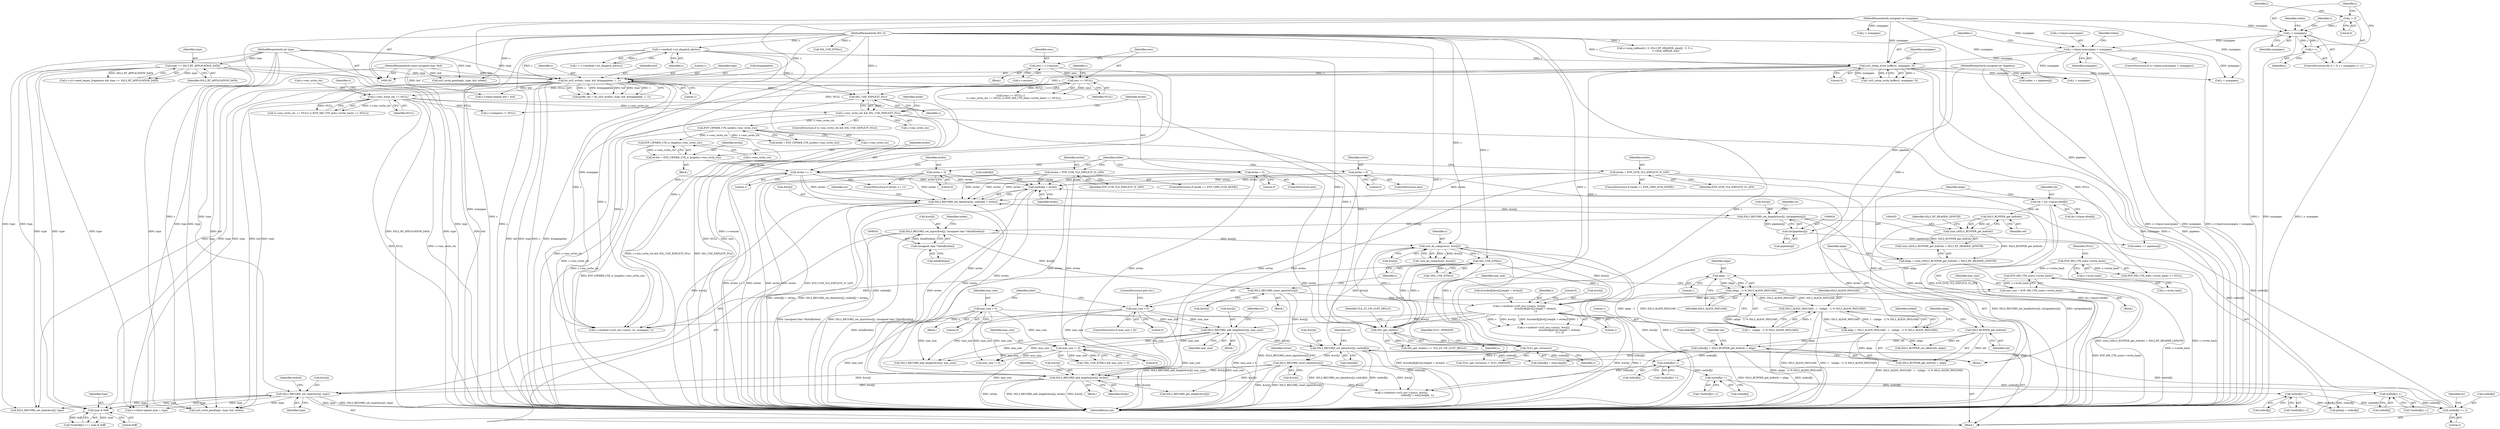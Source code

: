 digraph "0_openssl_4ad93618d26a3ea23d36ad5498ff4f59eff3a4d2@pointer" {
"1000613" [label="(Call,outbuf[j] + eivlen)"];
"1000603" [label="(Call,outbuf[j] += 2)"];
"1000579" [label="(Call,outbuf[j]++)"];
"1000553" [label="(Call,outbuf[j]++)"];
"1000538" [label="(Call,outbuf[j]++)"];
"1000725" [label="(Call,SSL3_RECORD_set_data(&wr[j], outbuf[j]))"];
"1000653" [label="(Call,ssl3_do_compress(s, &wr[j]))"];
"1000574" [label="(Call,TLS1_get_version(s))"];
"1000565" [label="(Call,SSL_get_state(s))"];
"1000308" [label="(Call,do_ssl3_write(s, type, buf, &tmppipelen, 1, 1))"];
"1000196" [label="(Call,s->method->ssl_dispatch_alert(s))"];
"1000129" [label="(MethodParameterIn,SSL *s)"];
"1000214" [label="(Call,ssl3_setup_write_buffer(s, numpipes, 0))"];
"1000205" [label="(Call,s->rlayer.numwpipes < numpipes)"];
"1000165" [label="(Call,j < numpipes)"];
"1000168" [label="(Call,j++)"];
"1000162" [label="(Call,j = 0)"];
"1000133" [label="(MethodParameterIn,unsigned int numpipes)"];
"1000131" [label="(MethodParameterIn,const unsigned char *buf)"];
"1000298" [label="(Call,type == SSL3_RT_APPLICATION_DATA)"];
"1000130" [label="(MethodParameterIn,int type)"];
"1000466" [label="(Call,SSL_USE_EXPLICIT_IV(s))"];
"1000690" [label="(Call,SSL_USE_ETM(s))"];
"1000698" [label="(Call,s->method->ssl3_enc->mac(s, &wr[j],\n                                          &(outbuf[j][wr[j].length + eivlen]),\n                                          1))"];
"1000682" [label="(Call,SSL3_RECORD_reset_input(&wr[j]))"];
"1000628" [label="(Call,SSL3_RECORD_set_input(&wr[j], (unsigned char *)&buf[totlen]))"];
"1000618" [label="(Call,SSL3_RECORD_set_length(&wr[j], (int)pipelens[j]))"];
"1000608" [label="(Call,SSL3_RECORD_set_data(&wr[j], outbuf[j] + eivlen))"];
"1000545" [label="(Call,SSL3_RECORD_set_type(&wr[j], type))"];
"1000741" [label="(Call,SSL3_RECORD_add_length(&wr[j], eivlen))"];
"1000733" [label="(Call,SSL3_RECORD_reset_input(&wr[j]))"];
"1000488" [label="(Call,eivlen <= 1)"];
"1000481" [label="(Call,eivlen = EVP_CIPHER_CTX_iv_length(s->enc_write_ctx))"];
"1000483" [label="(Call,EVP_CIPHER_CTX_iv_length(s->enc_write_ctx))"];
"1000472" [label="(Call,EVP_CIPHER_CTX_mode(s->enc_write_ctx))"];
"1000462" [label="(Call,s->enc_write_ctx && SSL_USE_EXPLICIT_IV(s))"];
"1000241" [label="(Call,s->enc_write_ctx == NULL)"];
"1000237" [label="(Call,sess == NULL)"];
"1000230" [label="(Call,sess = s->session)"];
"1000499" [label="(Call,eivlen = EVP_GCM_TLS_EXPLICIT_IV_LEN)"];
"1000511" [label="(Call,eivlen = 0)"];
"1000491" [label="(Call,eivlen = 0)"];
"1000507" [label="(Call,eivlen = EVP_CCM_TLS_EXPLICIT_IV_LEN)"];
"1000515" [label="(Call,eivlen = 0)"];
"1000542" [label="(Call,type & 0xff)"];
"1000623" [label="(Call,(int)pipelens[j])"];
"1000132" [label="(MethodParameterIn,unsigned int *pipelens)"];
"1000633" [label="(Call,(unsigned char *)&buf[totlen])"];
"1000719" [label="(Call,SSL3_RECORD_add_length(&wr[j], mac_size))"];
"1000692" [label="(Call,mac_size != 0)"];
"1000273" [label="(Call,mac_size < 0)"];
"1000266" [label="(Call,mac_size = EVP_MD_CTX_size(s->write_hash))"];
"1000268" [label="(Call,EVP_MD_CTX_size(s->write_hash))"];
"1000247" [label="(Call,EVP_MD_CTX_md(s->write_hash))"];
"1000261" [label="(Call,mac_size = 0)"];
"1000450" [label="(Call,outbuf[j] = SSL3_BUFFER_get_buf(wb) + align)"];
"1000455" [label="(Call,SSL3_BUFFER_get_buf(wb))"];
"1000436" [label="(Call,SSL3_BUFFER_get_buf(wb))"];
"1000421" [label="(Call,wb = &s->rlayer.wbuf[j])"];
"1000439" [label="(Call,align = SSL3_ALIGN_PAYLOAD - 1 - ((align - 1) % SSL3_ALIGN_PAYLOAD))"];
"1000441" [label="(Call,SSL3_ALIGN_PAYLOAD - 1 - ((align - 1) % SSL3_ALIGN_PAYLOAD))"];
"1000445" [label="(Call,(align - 1) % SSL3_ALIGN_PAYLOAD)"];
"1000446" [label="(Call,align - 1)"];
"1000431" [label="(Call,align = (size_t)SSL3_BUFFER_get_buf(wb) + SSL3_RT_HEADER_LENGTH)"];
"1000434" [label="(Call,(size_t)SSL3_BUFFER_get_buf(wb))"];
"1000443" [label="(Call,1 - ((align - 1) % SSL3_ALIGN_PAYLOAD))"];
"1000587" [label="(Call,outbuf[j]++)"];
"1000746" [label="(Identifier,eivlen)"];
"1000182" [label="(Call,ssl3_write_pending(s, type, buf, totlen))"];
"1000693" [label="(Identifier,mac_size)"];
"1000276" [label="(ControlStructure,goto err;)"];
"1000655" [label="(Call,&wr[j])"];
"1000782" [label="(Call,outbuf[j] + wr[j].length)"];
"1000194" [label="(Call,i = s->method->ssl_dispatch_alert(s))"];
"1000635" [label="(Call,&buf[totlen])"];
"1000725" [label="(Call,SSL3_RECORD_set_data(&wr[j], outbuf[j]))"];
"1000197" [label="(Identifier,s)"];
"1000554" [label="(Call,outbuf[j])"];
"1000466" [label="(Call,SSL_USE_EXPLICIT_IV(s))"];
"1000216" [label="(Identifier,numpipes)"];
"1000458" [label="(Call,SSL3_BUFFER_set_offset(wb, align))"];
"1000164" [label="(Literal,0)"];
"1000514" [label="(ControlStructure,else)"];
"1000760" [label="(Call,j < numpipes)"];
"1000447" [label="(Identifier,align)"];
"1000236" [label="(Call,(sess == NULL) ||\n        (s->enc_write_ctx == NULL) || (EVP_MD_CTX_md(s->write_hash) == NULL))"];
"1000161" [label="(ControlStructure,for (j = 0; j < numpipes; j++))"];
"1000699" [label="(Identifier,s)"];
"1000717" [label="(Literal,0)"];
"1000308" [label="(Call,do_ssl3_write(s, type, buf, &tmppipelen, 1, 1))"];
"1000739" [label="(Identifier,eivlen)"];
"1000446" [label="(Call,align - 1)"];
"1000611" [label="(Identifier,wr)"];
"1000211" [label="(Identifier,numpipes)"];
"1000481" [label="(Call,eivlen = EVP_CIPHER_CTX_iv_length(s->enc_write_ctx))"];
"1000300" [label="(Identifier,SSL3_RT_APPLICATION_DATA)"];
"1000309" [label="(Identifier,s)"];
"1000645" [label="(Call,s->compress != NULL)"];
"1000450" [label="(Call,outbuf[j] = SSL3_BUFFER_get_buf(wb) + align)"];
"1000165" [label="(Call,j < numpipes)"];
"1000623" [label="(Call,(int)pipelens[j])"];
"1000519" [label="(Identifier,totlen)"];
"1000249" [label="(Identifier,s)"];
"1000508" [label="(Identifier,eivlen)"];
"1000217" [label="(Literal,0)"];
"1000457" [label="(Identifier,align)"];
"1000432" [label="(Identifier,align)"];
"1000491" [label="(Call,eivlen = 0)"];
"1000724" [label="(Identifier,mac_size)"];
"1000619" [label="(Call,&wr[j])"];
"1000692" [label="(Call,mac_size != 0)"];
"1000422" [label="(Identifier,wb)"];
"1000501" [label="(Identifier,EVP_GCM_TLS_EXPLICIT_IV_LEN)"];
"1000421" [label="(Call,wb = &s->rlayer.wbuf[j])"];
"1000135" [label="(Block,)"];
"1000565" [label="(Call,SSL_get_state(s))"];
"1000167" [label="(Identifier,numpipes)"];
"1000436" [label="(Call,SSL3_BUFFER_get_buf(wb))"];
"1000463" [label="(Call,s->enc_write_ctx)"];
"1000640" [label="(Identifier,totlen)"];
"1000434" [label="(Call,(size_t)SSL3_BUFFER_get_buf(wb))"];
"1000613" [label="(Call,outbuf[j] + eivlen)"];
"1000621" [label="(Identifier,wr)"];
"1000489" [label="(Identifier,eivlen)"];
"1000171" [label="(Identifier,totlen)"];
"1000462" [label="(Call,s->enc_write_ctx && SSL_USE_EXPLICIT_IV(s))"];
"1000415" [label="(Call,j < numpipes)"];
"1000564" [label="(Call,SSL_get_state(s) == TLS_ST_CW_CLNT_HELLO)"];
"1000534" [label="(Identifier,j)"];
"1000170" [label="(Call,totlen += pipelens[j])"];
"1000720" [label="(Call,&wr[j])"];
"1000166" [label="(Identifier,j)"];
"1000238" [label="(Identifier,sess)"];
"1000607" [label="(Literal,2)"];
"1000311" [label="(Identifier,buf)"];
"1000241" [label="(Call,s->enc_write_ctx == NULL)"];
"1000654" [label="(Identifier,s)"];
"1000480" [label="(Block,)"];
"1000251" [label="(Identifier,NULL)"];
"1000451" [label="(Call,outbuf[j])"];
"1000442" [label="(Identifier,SSL3_ALIGN_PAYLOAD)"];
"1000736" [label="(Identifier,wr)"];
"1000438" [label="(Identifier,SSL3_RT_HEADER_LENGTH)"];
"1000492" [label="(Identifier,eivlen)"];
"1000232" [label="(Call,s->session)"];
"1000269" [label="(Call,s->write_hash)"];
"1000510" [label="(ControlStructure,else)"];
"1000633" [label="(Call,(unsigned char *)&buf[totlen])"];
"1000214" [label="(Call,ssl3_setup_write_buffer(s, numpipes, 0))"];
"1000503" [label="(ControlStructure,if (mode == EVP_CIPH_CCM_MODE))"];
"1000530" [label="(Call,j < numpipes)"];
"1000299" [label="(Identifier,type)"];
"1000742" [label="(Call,&wr[j])"];
"1000261" [label="(Call,mac_size = 0)"];
"1000652" [label="(Call,!ssl3_do_compress(s, &wr[j]))"];
"1000131" [label="(MethodParameterIn,const unsigned char *buf)"];
"1000306" [label="(Call,prefix_len = do_ssl3_write(s, type, buf, &tmppipelen, 1, 1))"];
"1000275" [label="(Literal,0)"];
"1000768" [label="(Call,SSL_USE_ETM(s))"];
"1000576" [label="(Identifier,TLS1_VERSION)"];
"1000265" [label="(Block,)"];
"1000653" [label="(Call,ssl3_do_compress(s, &wr[j]))"];
"1000716" [label="(Literal,1)"];
"1000266" [label="(Call,mac_size = EVP_MD_CTX_size(s->write_hash))"];
"1000588" [label="(Call,outbuf[j])"];
"1000280" [label="(Identifier,clear)"];
"1000726" [label="(Call,&wr[j])"];
"1000231" [label="(Identifier,sess)"];
"1000467" [label="(Identifier,s)"];
"1000579" [label="(Call,outbuf[j]++)"];
"1000196" [label="(Call,s->method->ssl_dispatch_alert(s))"];
"1000734" [label="(Call,&wr[j])"];
"1000617" [label="(Identifier,eivlen)"];
"1000248" [label="(Call,s->write_hash)"];
"1000433" [label="(Call,(size_t)SSL3_BUFFER_get_buf(wb) + SSL3_RT_HEADER_LENGTH)"];
"1000741" [label="(Call,SSL3_RECORD_add_length(&wr[j], eivlen))"];
"1000314" [label="(Literal,1)"];
"1000499" [label="(Call,eivlen = EVP_GCM_TLS_EXPLICIT_IV_LEN)"];
"1000580" [label="(Call,outbuf[j])"];
"1000794" [label="(Call,SSL3_RECORD_add_length(&wr[j], mac_size))"];
"1000884" [label="(Call,s->rlayer.wpend_type = type)"];
"1000691" [label="(Identifier,s)"];
"1000801" [label="(Call,SSL3_RECORD_get_length(&wr[j]))"];
"1000694" [label="(Literal,0)"];
"1000586" [label="(Call,*(outbuf[j]++))"];
"1000268" [label="(Call,EVP_MD_CTX_size(s->write_hash))"];
"1000420" [label="(Block,)"];
"1000698" [label="(Call,s->method->ssl3_enc->mac(s, &wr[j],\n                                          &(outbuf[j][wr[j].length + eivlen]),\n                                          1))"];
"1000566" [label="(Identifier,s)"];
"1000262" [label="(Identifier,mac_size)"];
"1000452" [label="(Identifier,outbuf)"];
"1000471" [label="(Identifier,mode)"];
"1000205" [label="(Call,s->rlayer.numwpipes < numpipes)"];
"1000618" [label="(Call,SSL3_RECORD_set_length(&wr[j], (int)pipelens[j]))"];
"1000459" [label="(Identifier,wb)"];
"1000877" [label="(Call,s->rlayer.wpend_buf = buf)"];
"1000488" [label="(Call,eivlen <= 1)"];
"1000578" [label="(Call,*(outbuf[j]++))"];
"1000310" [label="(Identifier,type)"];
"1000461" [label="(ControlStructure,if (s->enc_write_ctx && SSL_USE_EXPLICIT_IV(s)))"];
"1000455" [label="(Call,SSL3_BUFFER_get_buf(wb))"];
"1000448" [label="(Literal,1)"];
"1000683" [label="(Call,&wr[j])"];
"1000179" [label="(Identifier,s)"];
"1000587" [label="(Call,outbuf[j]++)"];
"1000246" [label="(Call,EVP_MD_CTX_md(s->write_hash) == NULL)"];
"1000567" [label="(Identifier,TLS_ST_CW_CLNT_HELLO)"];
"1000625" [label="(Call,pipelens[j])"];
"1000552" [label="(Call,*(outbuf[j]++))"];
"1000628" [label="(Call,SSL3_RECORD_set_input(&wr[j], (unsigned char *)&buf[totlen]))"];
"1000162" [label="(Call,j = 0)"];
"1000609" [label="(Call,&wr[j])"];
"1000449" [label="(Identifier,SSL3_ALIGN_PAYLOAD)"];
"1000700" [label="(Call,&wr[j])"];
"1000263" [label="(Literal,0)"];
"1000604" [label="(Call,outbuf[j])"];
"1000608" [label="(Call,SSL3_RECORD_set_data(&wr[j], outbuf[j] + eivlen))"];
"1000740" [label="(Block,)"];
"1000776" [label="(Call,s->method->ssl3_enc->mac(s, &wr[j],\n                                          outbuf[j] + wr[j].length, 1))"];
"1000252" [label="(Block,)"];
"1000423" [label="(Call,&s->rlayer.wbuf[j])"];
"1000130" [label="(MethodParameterIn,int type)"];
"1000546" [label="(Call,&wr[j])"];
"1000239" [label="(Identifier,NULL)"];
"1000537" [label="(Call,*(outbuf[j]++))"];
"1000470" [label="(Call,mode = EVP_CIPHER_CTX_mode(s->enc_write_ctx))"];
"1000215" [label="(Identifier,s)"];
"1000133" [label="(MethodParameterIn,unsigned int numpipes)"];
"1000733" [label="(Call,SSL3_RECORD_reset_input(&wr[j]))"];
"1000482" [label="(Identifier,eivlen)"];
"1000292" [label="(Call,s->s3->need_empty_fragments && type == SSL3_RT_APPLICATION_DATA)"];
"1000484" [label="(Call,s->enc_write_ctx)"];
"1000908" [label="(MethodReturn,int)"];
"1000473" [label="(Call,s->enc_write_ctx)"];
"1000454" [label="(Call,SSL3_BUFFER_get_buf(wb) + align)"];
"1000516" [label="(Identifier,eivlen)"];
"1000730" [label="(Call,outbuf[j])"];
"1000553" [label="(Call,outbuf[j]++)"];
"1000536" [label="(Call,*(outbuf[j]++) = type & 0xff)"];
"1000507" [label="(Call,eivlen = EVP_CCM_TLS_EXPLICIT_IV_LEN)"];
"1000899" [label="(Call,ssl3_write_pending(s, type, buf, totlen))"];
"1000555" [label="(Identifier,outbuf)"];
"1000441" [label="(Call,SSL3_ALIGN_PAYLOAD - 1 - ((align - 1) % SSL3_ALIGN_PAYLOAD))"];
"1000230" [label="(Call,sess = s->session)"];
"1000500" [label="(Identifier,eivlen)"];
"1000444" [label="(Literal,1)"];
"1000129" [label="(MethodParameterIn,SSL *s)"];
"1000440" [label="(Identifier,align)"];
"1000512" [label="(Identifier,eivlen)"];
"1000511" [label="(Call,eivlen = 0)"];
"1000535" [label="(Block,)"];
"1000242" [label="(Call,s->enc_write_ctx)"];
"1000206" [label="(Call,s->rlayer.numwpipes)"];
"1000312" [label="(Call,&tmppipelen)"];
"1000575" [label="(Identifier,s)"];
"1000490" [label="(Literal,1)"];
"1000445" [label="(Call,(align - 1) % SSL3_ALIGN_PAYLOAD)"];
"1000596" [label="(Call,plen[j] = outbuf[j])"];
"1000487" [label="(ControlStructure,if (eivlen <= 1))"];
"1000298" [label="(Call,type == SSL3_RT_APPLICATION_DATA)"];
"1000274" [label="(Identifier,mac_size)"];
"1000483" [label="(Call,EVP_CIPHER_CTX_iv_length(s->enc_write_ctx))"];
"1000690" [label="(Call,SSL_USE_ETM(s))"];
"1000631" [label="(Identifier,wr)"];
"1000495" [label="(ControlStructure,if (mode == EVP_CIPH_GCM_MODE))"];
"1000827" [label="(Call,SSL3_RECORD_set_type(&wr[j], type))"];
"1000573" [label="(Call,TLS1_get_version(s) > TLS1_VERSION)"];
"1000513" [label="(Literal,0)"];
"1000749" [label="(Call,s->method->ssl3_enc->enc(s, wr, numpipes, 1))"];
"1000267" [label="(Identifier,mac_size)"];
"1000545" [label="(Call,SSL3_RECORD_set_type(&wr[j], type))"];
"1000273" [label="(Call,mac_size < 0)"];
"1000169" [label="(Identifier,j)"];
"1000163" [label="(Identifier,j)"];
"1000689" [label="(Call,!SSL_USE_ETM(s))"];
"1000543" [label="(Identifier,type)"];
"1000639" [label="(Call,totlen += pipelens[j])"];
"1000224" [label="(Identifier,totlen)"];
"1000515" [label="(Call,eivlen = 0)"];
"1000247" [label="(Call,EVP_MD_CTX_md(s->write_hash))"];
"1000542" [label="(Call,type & 0xff)"];
"1000213" [label="(Call,!ssl3_setup_write_buffer(s, numpipes, 0))"];
"1000682" [label="(Call,SSL3_RECORD_reset_input(&wr[j]))"];
"1000493" [label="(Literal,0)"];
"1000315" [label="(Literal,1)"];
"1000132" [label="(MethodParameterIn,unsigned int *pipelens)"];
"1000704" [label="(Call,&(outbuf[j][wr[j].length + eivlen]))"];
"1000770" [label="(Call,mac_size != 0)"];
"1000437" [label="(Identifier,wb)"];
"1000629" [label="(Call,&wr[j])"];
"1000614" [label="(Call,outbuf[j])"];
"1000813" [label="(Call,s->msg_callback(1, 0, SSL3_RT_HEADER, plen[j] - 5, 5, s,\n                            s->msg_callback_arg))"];
"1000443" [label="(Call,1 - ((align - 1) % SSL3_ALIGN_PAYLOAD))"];
"1000544" [label="(Literal,0xff)"];
"1000237" [label="(Call,sess == NULL)"];
"1000204" [label="(ControlStructure,if (s->rlayer.numwpipes < numpipes))"];
"1000574" [label="(Call,TLS1_get_version(s))"];
"1000272" [label="(ControlStructure,if (mac_size < 0))"];
"1000456" [label="(Identifier,wb)"];
"1000431" [label="(Call,align = (size_t)SSL3_BUFFER_get_buf(wb) + SSL3_RT_HEADER_LENGTH)"];
"1000240" [label="(Call,(s->enc_write_ctx == NULL) || (EVP_MD_CTX_md(s->write_hash) == NULL))"];
"1000472" [label="(Call,EVP_CIPHER_CTX_mode(s->enc_write_ctx))"];
"1000539" [label="(Call,outbuf[j])"];
"1000245" [label="(Identifier,NULL)"];
"1000538" [label="(Call,outbuf[j]++)"];
"1000509" [label="(Identifier,EVP_CCM_TLS_EXPLICIT_IV_LEN)"];
"1000695" [label="(Block,)"];
"1000728" [label="(Identifier,wr)"];
"1000243" [label="(Identifier,s)"];
"1000697" [label="(Call,s->method->ssl3_enc->mac(s, &wr[j],\n                                          &(outbuf[j][wr[j].length + eivlen]),\n                                          1) < 0)"];
"1000550" [label="(Identifier,type)"];
"1000665" [label="(Block,)"];
"1000517" [label="(Literal,0)"];
"1000168" [label="(Call,j++)"];
"1000688" [label="(Call,!SSL_USE_ETM(s) && mac_size != 0)"];
"1000439" [label="(Call,align = SSL3_ALIGN_PAYLOAD - 1 - ((align - 1) % SSL3_ALIGN_PAYLOAD))"];
"1000719" [label="(Call,SSL3_RECORD_add_length(&wr[j], mac_size))"];
"1000603" [label="(Call,outbuf[j] += 2)"];
"1000613" -> "1000608"  [label="AST: "];
"1000613" -> "1000617"  [label="CFG: "];
"1000614" -> "1000613"  [label="AST: "];
"1000617" -> "1000613"  [label="AST: "];
"1000608" -> "1000613"  [label="CFG: "];
"1000613" -> "1000908"  [label="DDG: outbuf[j]"];
"1000613" -> "1000908"  [label="DDG: eivlen"];
"1000603" -> "1000613"  [label="DDG: outbuf[j]"];
"1000488" -> "1000613"  [label="DDG: eivlen"];
"1000499" -> "1000613"  [label="DDG: eivlen"];
"1000511" -> "1000613"  [label="DDG: eivlen"];
"1000491" -> "1000613"  [label="DDG: eivlen"];
"1000507" -> "1000613"  [label="DDG: eivlen"];
"1000741" -> "1000613"  [label="DDG: eivlen"];
"1000515" -> "1000613"  [label="DDG: eivlen"];
"1000603" -> "1000535"  [label="AST: "];
"1000603" -> "1000607"  [label="CFG: "];
"1000604" -> "1000603"  [label="AST: "];
"1000607" -> "1000603"  [label="AST: "];
"1000611" -> "1000603"  [label="CFG: "];
"1000579" -> "1000603"  [label="DDG: outbuf[j]"];
"1000587" -> "1000603"  [label="DDG: outbuf[j]"];
"1000603" -> "1000608"  [label="DDG: outbuf[j]"];
"1000603" -> "1000725"  [label="DDG: outbuf[j]"];
"1000579" -> "1000578"  [label="AST: "];
"1000579" -> "1000580"  [label="CFG: "];
"1000580" -> "1000579"  [label="AST: "];
"1000578" -> "1000579"  [label="CFG: "];
"1000553" -> "1000579"  [label="DDG: outbuf[j]"];
"1000579" -> "1000596"  [label="DDG: outbuf[j]"];
"1000553" -> "1000552"  [label="AST: "];
"1000553" -> "1000554"  [label="CFG: "];
"1000554" -> "1000553"  [label="AST: "];
"1000552" -> "1000553"  [label="CFG: "];
"1000538" -> "1000553"  [label="DDG: outbuf[j]"];
"1000553" -> "1000587"  [label="DDG: outbuf[j]"];
"1000538" -> "1000537"  [label="AST: "];
"1000538" -> "1000539"  [label="CFG: "];
"1000539" -> "1000538"  [label="AST: "];
"1000537" -> "1000538"  [label="CFG: "];
"1000725" -> "1000538"  [label="DDG: outbuf[j]"];
"1000450" -> "1000538"  [label="DDG: outbuf[j]"];
"1000725" -> "1000535"  [label="AST: "];
"1000725" -> "1000730"  [label="CFG: "];
"1000726" -> "1000725"  [label="AST: "];
"1000730" -> "1000725"  [label="AST: "];
"1000736" -> "1000725"  [label="CFG: "];
"1000725" -> "1000908"  [label="DDG: outbuf[j]"];
"1000725" -> "1000908"  [label="DDG: SSL3_RECORD_set_data(&wr[j], outbuf[j])"];
"1000653" -> "1000725"  [label="DDG: &wr[j]"];
"1000682" -> "1000725"  [label="DDG: &wr[j]"];
"1000719" -> "1000725"  [label="DDG: &wr[j]"];
"1000725" -> "1000733"  [label="DDG: &wr[j]"];
"1000725" -> "1000776"  [label="DDG: outbuf[j]"];
"1000725" -> "1000782"  [label="DDG: outbuf[j]"];
"1000653" -> "1000652"  [label="AST: "];
"1000653" -> "1000655"  [label="CFG: "];
"1000654" -> "1000653"  [label="AST: "];
"1000655" -> "1000653"  [label="AST: "];
"1000652" -> "1000653"  [label="CFG: "];
"1000653" -> "1000908"  [label="DDG: &wr[j]"];
"1000653" -> "1000908"  [label="DDG: s"];
"1000653" -> "1000652"  [label="DDG: s"];
"1000653" -> "1000652"  [label="DDG: &wr[j]"];
"1000574" -> "1000653"  [label="DDG: s"];
"1000565" -> "1000653"  [label="DDG: s"];
"1000129" -> "1000653"  [label="DDG: s"];
"1000628" -> "1000653"  [label="DDG: &wr[j]"];
"1000653" -> "1000690"  [label="DDG: s"];
"1000653" -> "1000698"  [label="DDG: &wr[j]"];
"1000574" -> "1000573"  [label="AST: "];
"1000574" -> "1000575"  [label="CFG: "];
"1000575" -> "1000574"  [label="AST: "];
"1000576" -> "1000574"  [label="CFG: "];
"1000574" -> "1000573"  [label="DDG: s"];
"1000565" -> "1000574"  [label="DDG: s"];
"1000129" -> "1000574"  [label="DDG: s"];
"1000574" -> "1000690"  [label="DDG: s"];
"1000565" -> "1000564"  [label="AST: "];
"1000565" -> "1000566"  [label="CFG: "];
"1000566" -> "1000565"  [label="AST: "];
"1000567" -> "1000565"  [label="CFG: "];
"1000565" -> "1000564"  [label="DDG: s"];
"1000308" -> "1000565"  [label="DDG: s"];
"1000466" -> "1000565"  [label="DDG: s"];
"1000196" -> "1000565"  [label="DDG: s"];
"1000214" -> "1000565"  [label="DDG: s"];
"1000690" -> "1000565"  [label="DDG: s"];
"1000698" -> "1000565"  [label="DDG: s"];
"1000129" -> "1000565"  [label="DDG: s"];
"1000565" -> "1000690"  [label="DDG: s"];
"1000308" -> "1000306"  [label="AST: "];
"1000308" -> "1000315"  [label="CFG: "];
"1000309" -> "1000308"  [label="AST: "];
"1000310" -> "1000308"  [label="AST: "];
"1000311" -> "1000308"  [label="AST: "];
"1000312" -> "1000308"  [label="AST: "];
"1000314" -> "1000308"  [label="AST: "];
"1000315" -> "1000308"  [label="AST: "];
"1000306" -> "1000308"  [label="CFG: "];
"1000308" -> "1000908"  [label="DDG: type"];
"1000308" -> "1000908"  [label="DDG: s"];
"1000308" -> "1000908"  [label="DDG: &tmppipelen"];
"1000308" -> "1000908"  [label="DDG: buf"];
"1000308" -> "1000306"  [label="DDG: s"];
"1000308" -> "1000306"  [label="DDG: &tmppipelen"];
"1000308" -> "1000306"  [label="DDG: buf"];
"1000308" -> "1000306"  [label="DDG: type"];
"1000308" -> "1000306"  [label="DDG: 1"];
"1000196" -> "1000308"  [label="DDG: s"];
"1000214" -> "1000308"  [label="DDG: s"];
"1000129" -> "1000308"  [label="DDG: s"];
"1000131" -> "1000308"  [label="DDG: buf"];
"1000298" -> "1000308"  [label="DDG: type"];
"1000130" -> "1000308"  [label="DDG: type"];
"1000308" -> "1000466"  [label="DDG: s"];
"1000308" -> "1000542"  [label="DDG: type"];
"1000308" -> "1000749"  [label="DDG: s"];
"1000308" -> "1000827"  [label="DDG: type"];
"1000308" -> "1000877"  [label="DDG: buf"];
"1000308" -> "1000884"  [label="DDG: type"];
"1000308" -> "1000899"  [label="DDG: type"];
"1000308" -> "1000899"  [label="DDG: buf"];
"1000196" -> "1000194"  [label="AST: "];
"1000196" -> "1000197"  [label="CFG: "];
"1000197" -> "1000196"  [label="AST: "];
"1000194" -> "1000196"  [label="CFG: "];
"1000196" -> "1000908"  [label="DDG: s"];
"1000196" -> "1000194"  [label="DDG: s"];
"1000129" -> "1000196"  [label="DDG: s"];
"1000196" -> "1000214"  [label="DDG: s"];
"1000196" -> "1000466"  [label="DDG: s"];
"1000196" -> "1000749"  [label="DDG: s"];
"1000129" -> "1000128"  [label="AST: "];
"1000129" -> "1000908"  [label="DDG: s"];
"1000129" -> "1000182"  [label="DDG: s"];
"1000129" -> "1000214"  [label="DDG: s"];
"1000129" -> "1000466"  [label="DDG: s"];
"1000129" -> "1000690"  [label="DDG: s"];
"1000129" -> "1000698"  [label="DDG: s"];
"1000129" -> "1000749"  [label="DDG: s"];
"1000129" -> "1000768"  [label="DDG: s"];
"1000129" -> "1000776"  [label="DDG: s"];
"1000129" -> "1000813"  [label="DDG: s"];
"1000129" -> "1000899"  [label="DDG: s"];
"1000214" -> "1000213"  [label="AST: "];
"1000214" -> "1000217"  [label="CFG: "];
"1000215" -> "1000214"  [label="AST: "];
"1000216" -> "1000214"  [label="AST: "];
"1000217" -> "1000214"  [label="AST: "];
"1000213" -> "1000214"  [label="CFG: "];
"1000214" -> "1000908"  [label="DDG: numpipes"];
"1000214" -> "1000908"  [label="DDG: s"];
"1000214" -> "1000213"  [label="DDG: s"];
"1000214" -> "1000213"  [label="DDG: numpipes"];
"1000214" -> "1000213"  [label="DDG: 0"];
"1000205" -> "1000214"  [label="DDG: numpipes"];
"1000133" -> "1000214"  [label="DDG: numpipes"];
"1000214" -> "1000415"  [label="DDG: numpipes"];
"1000214" -> "1000466"  [label="DDG: s"];
"1000214" -> "1000530"  [label="DDG: numpipes"];
"1000214" -> "1000749"  [label="DDG: s"];
"1000205" -> "1000204"  [label="AST: "];
"1000205" -> "1000211"  [label="CFG: "];
"1000206" -> "1000205"  [label="AST: "];
"1000211" -> "1000205"  [label="AST: "];
"1000215" -> "1000205"  [label="CFG: "];
"1000224" -> "1000205"  [label="CFG: "];
"1000205" -> "1000908"  [label="DDG: s->rlayer.numwpipes"];
"1000205" -> "1000908"  [label="DDG: numpipes"];
"1000205" -> "1000908"  [label="DDG: s->rlayer.numwpipes < numpipes"];
"1000165" -> "1000205"  [label="DDG: numpipes"];
"1000133" -> "1000205"  [label="DDG: numpipes"];
"1000205" -> "1000415"  [label="DDG: numpipes"];
"1000205" -> "1000530"  [label="DDG: numpipes"];
"1000165" -> "1000161"  [label="AST: "];
"1000165" -> "1000167"  [label="CFG: "];
"1000166" -> "1000165"  [label="AST: "];
"1000167" -> "1000165"  [label="AST: "];
"1000171" -> "1000165"  [label="CFG: "];
"1000179" -> "1000165"  [label="CFG: "];
"1000165" -> "1000908"  [label="DDG: j"];
"1000165" -> "1000908"  [label="DDG: numpipes"];
"1000165" -> "1000908"  [label="DDG: j < numpipes"];
"1000168" -> "1000165"  [label="DDG: j"];
"1000162" -> "1000165"  [label="DDG: j"];
"1000133" -> "1000165"  [label="DDG: numpipes"];
"1000165" -> "1000168"  [label="DDG: j"];
"1000168" -> "1000161"  [label="AST: "];
"1000168" -> "1000169"  [label="CFG: "];
"1000169" -> "1000168"  [label="AST: "];
"1000166" -> "1000168"  [label="CFG: "];
"1000162" -> "1000161"  [label="AST: "];
"1000162" -> "1000164"  [label="CFG: "];
"1000163" -> "1000162"  [label="AST: "];
"1000164" -> "1000162"  [label="AST: "];
"1000166" -> "1000162"  [label="CFG: "];
"1000133" -> "1000128"  [label="AST: "];
"1000133" -> "1000908"  [label="DDG: numpipes"];
"1000133" -> "1000415"  [label="DDG: numpipes"];
"1000133" -> "1000530"  [label="DDG: numpipes"];
"1000133" -> "1000749"  [label="DDG: numpipes"];
"1000133" -> "1000760"  [label="DDG: numpipes"];
"1000131" -> "1000128"  [label="AST: "];
"1000131" -> "1000908"  [label="DDG: buf"];
"1000131" -> "1000182"  [label="DDG: buf"];
"1000131" -> "1000877"  [label="DDG: buf"];
"1000131" -> "1000899"  [label="DDG: buf"];
"1000298" -> "1000292"  [label="AST: "];
"1000298" -> "1000300"  [label="CFG: "];
"1000299" -> "1000298"  [label="AST: "];
"1000300" -> "1000298"  [label="AST: "];
"1000292" -> "1000298"  [label="CFG: "];
"1000298" -> "1000908"  [label="DDG: type"];
"1000298" -> "1000908"  [label="DDG: SSL3_RT_APPLICATION_DATA"];
"1000298" -> "1000292"  [label="DDG: type"];
"1000298" -> "1000292"  [label="DDG: SSL3_RT_APPLICATION_DATA"];
"1000130" -> "1000298"  [label="DDG: type"];
"1000298" -> "1000542"  [label="DDG: type"];
"1000298" -> "1000827"  [label="DDG: type"];
"1000298" -> "1000884"  [label="DDG: type"];
"1000298" -> "1000899"  [label="DDG: type"];
"1000130" -> "1000128"  [label="AST: "];
"1000130" -> "1000908"  [label="DDG: type"];
"1000130" -> "1000182"  [label="DDG: type"];
"1000130" -> "1000542"  [label="DDG: type"];
"1000130" -> "1000545"  [label="DDG: type"];
"1000130" -> "1000827"  [label="DDG: type"];
"1000130" -> "1000884"  [label="DDG: type"];
"1000130" -> "1000899"  [label="DDG: type"];
"1000466" -> "1000462"  [label="AST: "];
"1000466" -> "1000467"  [label="CFG: "];
"1000467" -> "1000466"  [label="AST: "];
"1000462" -> "1000466"  [label="CFG: "];
"1000466" -> "1000462"  [label="DDG: s"];
"1000466" -> "1000749"  [label="DDG: s"];
"1000690" -> "1000689"  [label="AST: "];
"1000690" -> "1000691"  [label="CFG: "];
"1000691" -> "1000690"  [label="AST: "];
"1000689" -> "1000690"  [label="CFG: "];
"1000690" -> "1000689"  [label="DDG: s"];
"1000690" -> "1000698"  [label="DDG: s"];
"1000690" -> "1000749"  [label="DDG: s"];
"1000698" -> "1000697"  [label="AST: "];
"1000698" -> "1000716"  [label="CFG: "];
"1000699" -> "1000698"  [label="AST: "];
"1000700" -> "1000698"  [label="AST: "];
"1000704" -> "1000698"  [label="AST: "];
"1000716" -> "1000698"  [label="AST: "];
"1000717" -> "1000698"  [label="CFG: "];
"1000698" -> "1000908"  [label="DDG: &wr[j]"];
"1000698" -> "1000908"  [label="DDG: s"];
"1000698" -> "1000908"  [label="DDG: &(outbuf[j][wr[j].length + eivlen])"];
"1000698" -> "1000697"  [label="DDG: s"];
"1000698" -> "1000697"  [label="DDG: &wr[j]"];
"1000698" -> "1000697"  [label="DDG: &(outbuf[j][wr[j].length + eivlen])"];
"1000698" -> "1000697"  [label="DDG: 1"];
"1000682" -> "1000698"  [label="DDG: &wr[j]"];
"1000698" -> "1000719"  [label="DDG: &wr[j]"];
"1000698" -> "1000749"  [label="DDG: s"];
"1000682" -> "1000665"  [label="AST: "];
"1000682" -> "1000683"  [label="CFG: "];
"1000683" -> "1000682"  [label="AST: "];
"1000691" -> "1000682"  [label="CFG: "];
"1000682" -> "1000908"  [label="DDG: SSL3_RECORD_reset_input(&wr[j])"];
"1000628" -> "1000682"  [label="DDG: &wr[j]"];
"1000628" -> "1000535"  [label="AST: "];
"1000628" -> "1000633"  [label="CFG: "];
"1000629" -> "1000628"  [label="AST: "];
"1000633" -> "1000628"  [label="AST: "];
"1000640" -> "1000628"  [label="CFG: "];
"1000628" -> "1000908"  [label="DDG: (unsigned char *)&buf[totlen]"];
"1000628" -> "1000908"  [label="DDG: SSL3_RECORD_set_input(&wr[j], (unsigned char *)&buf[totlen])"];
"1000618" -> "1000628"  [label="DDG: &wr[j]"];
"1000633" -> "1000628"  [label="DDG: &buf[totlen]"];
"1000618" -> "1000535"  [label="AST: "];
"1000618" -> "1000623"  [label="CFG: "];
"1000619" -> "1000618"  [label="AST: "];
"1000623" -> "1000618"  [label="AST: "];
"1000631" -> "1000618"  [label="CFG: "];
"1000618" -> "1000908"  [label="DDG: (int)pipelens[j]"];
"1000618" -> "1000908"  [label="DDG: SSL3_RECORD_set_length(&wr[j], (int)pipelens[j])"];
"1000608" -> "1000618"  [label="DDG: &wr[j]"];
"1000623" -> "1000618"  [label="DDG: pipelens[j]"];
"1000608" -> "1000535"  [label="AST: "];
"1000609" -> "1000608"  [label="AST: "];
"1000621" -> "1000608"  [label="CFG: "];
"1000608" -> "1000908"  [label="DDG: outbuf[j] + eivlen"];
"1000608" -> "1000908"  [label="DDG: SSL3_RECORD_set_data(&wr[j], outbuf[j] + eivlen)"];
"1000545" -> "1000608"  [label="DDG: &wr[j]"];
"1000488" -> "1000608"  [label="DDG: eivlen"];
"1000499" -> "1000608"  [label="DDG: eivlen"];
"1000511" -> "1000608"  [label="DDG: eivlen"];
"1000491" -> "1000608"  [label="DDG: eivlen"];
"1000507" -> "1000608"  [label="DDG: eivlen"];
"1000741" -> "1000608"  [label="DDG: eivlen"];
"1000515" -> "1000608"  [label="DDG: eivlen"];
"1000545" -> "1000535"  [label="AST: "];
"1000545" -> "1000550"  [label="CFG: "];
"1000546" -> "1000545"  [label="AST: "];
"1000550" -> "1000545"  [label="AST: "];
"1000555" -> "1000545"  [label="CFG: "];
"1000545" -> "1000908"  [label="DDG: type"];
"1000545" -> "1000908"  [label="DDG: SSL3_RECORD_set_type(&wr[j], type)"];
"1000545" -> "1000542"  [label="DDG: type"];
"1000741" -> "1000545"  [label="DDG: &wr[j]"];
"1000733" -> "1000545"  [label="DDG: &wr[j]"];
"1000542" -> "1000545"  [label="DDG: type"];
"1000545" -> "1000827"  [label="DDG: type"];
"1000545" -> "1000884"  [label="DDG: type"];
"1000545" -> "1000899"  [label="DDG: type"];
"1000741" -> "1000740"  [label="AST: "];
"1000741" -> "1000746"  [label="CFG: "];
"1000742" -> "1000741"  [label="AST: "];
"1000746" -> "1000741"  [label="AST: "];
"1000534" -> "1000741"  [label="CFG: "];
"1000741" -> "1000908"  [label="DDG: &wr[j]"];
"1000741" -> "1000908"  [label="DDG: eivlen"];
"1000741" -> "1000908"  [label="DDG: SSL3_RECORD_add_length(&wr[j], eivlen)"];
"1000733" -> "1000741"  [label="DDG: &wr[j]"];
"1000488" -> "1000741"  [label="DDG: eivlen"];
"1000499" -> "1000741"  [label="DDG: eivlen"];
"1000511" -> "1000741"  [label="DDG: eivlen"];
"1000491" -> "1000741"  [label="DDG: eivlen"];
"1000507" -> "1000741"  [label="DDG: eivlen"];
"1000515" -> "1000741"  [label="DDG: eivlen"];
"1000741" -> "1000776"  [label="DDG: &wr[j]"];
"1000741" -> "1000801"  [label="DDG: &wr[j]"];
"1000733" -> "1000535"  [label="AST: "];
"1000733" -> "1000734"  [label="CFG: "];
"1000734" -> "1000733"  [label="AST: "];
"1000739" -> "1000733"  [label="CFG: "];
"1000733" -> "1000908"  [label="DDG: &wr[j]"];
"1000733" -> "1000908"  [label="DDG: SSL3_RECORD_reset_input(&wr[j])"];
"1000733" -> "1000776"  [label="DDG: &wr[j]"];
"1000733" -> "1000801"  [label="DDG: &wr[j]"];
"1000488" -> "1000487"  [label="AST: "];
"1000488" -> "1000490"  [label="CFG: "];
"1000489" -> "1000488"  [label="AST: "];
"1000490" -> "1000488"  [label="AST: "];
"1000492" -> "1000488"  [label="CFG: "];
"1000519" -> "1000488"  [label="CFG: "];
"1000488" -> "1000908"  [label="DDG: eivlen"];
"1000488" -> "1000908"  [label="DDG: eivlen <= 1"];
"1000481" -> "1000488"  [label="DDG: eivlen"];
"1000481" -> "1000480"  [label="AST: "];
"1000481" -> "1000483"  [label="CFG: "];
"1000482" -> "1000481"  [label="AST: "];
"1000483" -> "1000481"  [label="AST: "];
"1000489" -> "1000481"  [label="CFG: "];
"1000481" -> "1000908"  [label="DDG: EVP_CIPHER_CTX_iv_length(s->enc_write_ctx)"];
"1000483" -> "1000481"  [label="DDG: s->enc_write_ctx"];
"1000483" -> "1000484"  [label="CFG: "];
"1000484" -> "1000483"  [label="AST: "];
"1000483" -> "1000908"  [label="DDG: s->enc_write_ctx"];
"1000472" -> "1000483"  [label="DDG: s->enc_write_ctx"];
"1000472" -> "1000470"  [label="AST: "];
"1000472" -> "1000473"  [label="CFG: "];
"1000473" -> "1000472"  [label="AST: "];
"1000470" -> "1000472"  [label="CFG: "];
"1000472" -> "1000908"  [label="DDG: s->enc_write_ctx"];
"1000472" -> "1000470"  [label="DDG: s->enc_write_ctx"];
"1000462" -> "1000472"  [label="DDG: s->enc_write_ctx"];
"1000462" -> "1000461"  [label="AST: "];
"1000462" -> "1000463"  [label="CFG: "];
"1000463" -> "1000462"  [label="AST: "];
"1000471" -> "1000462"  [label="CFG: "];
"1000516" -> "1000462"  [label="CFG: "];
"1000462" -> "1000908"  [label="DDG: s->enc_write_ctx"];
"1000462" -> "1000908"  [label="DDG: s->enc_write_ctx && SSL_USE_EXPLICIT_IV(s)"];
"1000462" -> "1000908"  [label="DDG: SSL_USE_EXPLICIT_IV(s)"];
"1000241" -> "1000462"  [label="DDG: s->enc_write_ctx"];
"1000241" -> "1000240"  [label="AST: "];
"1000241" -> "1000245"  [label="CFG: "];
"1000242" -> "1000241"  [label="AST: "];
"1000245" -> "1000241"  [label="AST: "];
"1000249" -> "1000241"  [label="CFG: "];
"1000240" -> "1000241"  [label="CFG: "];
"1000241" -> "1000908"  [label="DDG: s->enc_write_ctx"];
"1000241" -> "1000908"  [label="DDG: NULL"];
"1000241" -> "1000240"  [label="DDG: s->enc_write_ctx"];
"1000241" -> "1000240"  [label="DDG: NULL"];
"1000237" -> "1000241"  [label="DDG: NULL"];
"1000241" -> "1000246"  [label="DDG: NULL"];
"1000241" -> "1000645"  [label="DDG: NULL"];
"1000237" -> "1000236"  [label="AST: "];
"1000237" -> "1000239"  [label="CFG: "];
"1000238" -> "1000237"  [label="AST: "];
"1000239" -> "1000237"  [label="AST: "];
"1000243" -> "1000237"  [label="CFG: "];
"1000236" -> "1000237"  [label="CFG: "];
"1000237" -> "1000908"  [label="DDG: NULL"];
"1000237" -> "1000908"  [label="DDG: sess"];
"1000237" -> "1000236"  [label="DDG: sess"];
"1000237" -> "1000236"  [label="DDG: NULL"];
"1000230" -> "1000237"  [label="DDG: sess"];
"1000237" -> "1000645"  [label="DDG: NULL"];
"1000230" -> "1000135"  [label="AST: "];
"1000230" -> "1000232"  [label="CFG: "];
"1000231" -> "1000230"  [label="AST: "];
"1000232" -> "1000230"  [label="AST: "];
"1000238" -> "1000230"  [label="CFG: "];
"1000230" -> "1000908"  [label="DDG: s->session"];
"1000499" -> "1000495"  [label="AST: "];
"1000499" -> "1000501"  [label="CFG: "];
"1000500" -> "1000499"  [label="AST: "];
"1000501" -> "1000499"  [label="AST: "];
"1000519" -> "1000499"  [label="CFG: "];
"1000499" -> "1000908"  [label="DDG: eivlen"];
"1000499" -> "1000908"  [label="DDG: EVP_GCM_TLS_EXPLICIT_IV_LEN"];
"1000511" -> "1000510"  [label="AST: "];
"1000511" -> "1000513"  [label="CFG: "];
"1000512" -> "1000511"  [label="AST: "];
"1000513" -> "1000511"  [label="AST: "];
"1000519" -> "1000511"  [label="CFG: "];
"1000511" -> "1000908"  [label="DDG: eivlen"];
"1000491" -> "1000487"  [label="AST: "];
"1000491" -> "1000493"  [label="CFG: "];
"1000492" -> "1000491"  [label="AST: "];
"1000493" -> "1000491"  [label="AST: "];
"1000519" -> "1000491"  [label="CFG: "];
"1000491" -> "1000908"  [label="DDG: eivlen"];
"1000507" -> "1000503"  [label="AST: "];
"1000507" -> "1000509"  [label="CFG: "];
"1000508" -> "1000507"  [label="AST: "];
"1000509" -> "1000507"  [label="AST: "];
"1000519" -> "1000507"  [label="CFG: "];
"1000507" -> "1000908"  [label="DDG: EVP_CCM_TLS_EXPLICIT_IV_LEN"];
"1000507" -> "1000908"  [label="DDG: eivlen"];
"1000515" -> "1000514"  [label="AST: "];
"1000515" -> "1000517"  [label="CFG: "];
"1000516" -> "1000515"  [label="AST: "];
"1000517" -> "1000515"  [label="AST: "];
"1000519" -> "1000515"  [label="CFG: "];
"1000515" -> "1000908"  [label="DDG: eivlen"];
"1000542" -> "1000536"  [label="AST: "];
"1000542" -> "1000544"  [label="CFG: "];
"1000543" -> "1000542"  [label="AST: "];
"1000544" -> "1000542"  [label="AST: "];
"1000536" -> "1000542"  [label="CFG: "];
"1000542" -> "1000536"  [label="DDG: type"];
"1000542" -> "1000536"  [label="DDG: 0xff"];
"1000623" -> "1000625"  [label="CFG: "];
"1000624" -> "1000623"  [label="AST: "];
"1000625" -> "1000623"  [label="AST: "];
"1000132" -> "1000623"  [label="DDG: pipelens"];
"1000623" -> "1000639"  [label="DDG: pipelens[j]"];
"1000132" -> "1000128"  [label="AST: "];
"1000132" -> "1000908"  [label="DDG: pipelens"];
"1000132" -> "1000170"  [label="DDG: pipelens"];
"1000132" -> "1000639"  [label="DDG: pipelens"];
"1000633" -> "1000635"  [label="CFG: "];
"1000634" -> "1000633"  [label="AST: "];
"1000635" -> "1000633"  [label="AST: "];
"1000633" -> "1000908"  [label="DDG: &buf[totlen]"];
"1000719" -> "1000695"  [label="AST: "];
"1000719" -> "1000724"  [label="CFG: "];
"1000720" -> "1000719"  [label="AST: "];
"1000724" -> "1000719"  [label="AST: "];
"1000728" -> "1000719"  [label="CFG: "];
"1000719" -> "1000908"  [label="DDG: mac_size"];
"1000719" -> "1000908"  [label="DDG: SSL3_RECORD_add_length(&wr[j], mac_size)"];
"1000719" -> "1000692"  [label="DDG: mac_size"];
"1000692" -> "1000719"  [label="DDG: mac_size"];
"1000273" -> "1000719"  [label="DDG: mac_size"];
"1000261" -> "1000719"  [label="DDG: mac_size"];
"1000719" -> "1000770"  [label="DDG: mac_size"];
"1000719" -> "1000794"  [label="DDG: mac_size"];
"1000692" -> "1000688"  [label="AST: "];
"1000692" -> "1000694"  [label="CFG: "];
"1000693" -> "1000692"  [label="AST: "];
"1000694" -> "1000692"  [label="AST: "];
"1000688" -> "1000692"  [label="CFG: "];
"1000692" -> "1000908"  [label="DDG: mac_size"];
"1000692" -> "1000688"  [label="DDG: mac_size"];
"1000692" -> "1000688"  [label="DDG: 0"];
"1000273" -> "1000692"  [label="DDG: mac_size"];
"1000261" -> "1000692"  [label="DDG: mac_size"];
"1000692" -> "1000770"  [label="DDG: mac_size"];
"1000692" -> "1000794"  [label="DDG: mac_size"];
"1000273" -> "1000272"  [label="AST: "];
"1000273" -> "1000275"  [label="CFG: "];
"1000274" -> "1000273"  [label="AST: "];
"1000275" -> "1000273"  [label="AST: "];
"1000276" -> "1000273"  [label="CFG: "];
"1000280" -> "1000273"  [label="CFG: "];
"1000273" -> "1000908"  [label="DDG: mac_size"];
"1000273" -> "1000908"  [label="DDG: mac_size < 0"];
"1000266" -> "1000273"  [label="DDG: mac_size"];
"1000273" -> "1000770"  [label="DDG: mac_size"];
"1000273" -> "1000794"  [label="DDG: mac_size"];
"1000266" -> "1000265"  [label="AST: "];
"1000266" -> "1000268"  [label="CFG: "];
"1000267" -> "1000266"  [label="AST: "];
"1000268" -> "1000266"  [label="AST: "];
"1000274" -> "1000266"  [label="CFG: "];
"1000266" -> "1000908"  [label="DDG: EVP_MD_CTX_size(s->write_hash)"];
"1000268" -> "1000266"  [label="DDG: s->write_hash"];
"1000268" -> "1000269"  [label="CFG: "];
"1000269" -> "1000268"  [label="AST: "];
"1000268" -> "1000908"  [label="DDG: s->write_hash"];
"1000247" -> "1000268"  [label="DDG: s->write_hash"];
"1000247" -> "1000246"  [label="AST: "];
"1000247" -> "1000248"  [label="CFG: "];
"1000248" -> "1000247"  [label="AST: "];
"1000251" -> "1000247"  [label="CFG: "];
"1000247" -> "1000908"  [label="DDG: s->write_hash"];
"1000247" -> "1000246"  [label="DDG: s->write_hash"];
"1000261" -> "1000252"  [label="AST: "];
"1000261" -> "1000263"  [label="CFG: "];
"1000262" -> "1000261"  [label="AST: "];
"1000263" -> "1000261"  [label="AST: "];
"1000280" -> "1000261"  [label="CFG: "];
"1000261" -> "1000908"  [label="DDG: mac_size"];
"1000261" -> "1000770"  [label="DDG: mac_size"];
"1000261" -> "1000794"  [label="DDG: mac_size"];
"1000450" -> "1000420"  [label="AST: "];
"1000450" -> "1000454"  [label="CFG: "];
"1000451" -> "1000450"  [label="AST: "];
"1000454" -> "1000450"  [label="AST: "];
"1000459" -> "1000450"  [label="CFG: "];
"1000450" -> "1000908"  [label="DDG: outbuf[j]"];
"1000450" -> "1000908"  [label="DDG: SSL3_BUFFER_get_buf(wb) + align"];
"1000455" -> "1000450"  [label="DDG: wb"];
"1000439" -> "1000450"  [label="DDG: align"];
"1000450" -> "1000776"  [label="DDG: outbuf[j]"];
"1000450" -> "1000782"  [label="DDG: outbuf[j]"];
"1000455" -> "1000454"  [label="AST: "];
"1000455" -> "1000456"  [label="CFG: "];
"1000456" -> "1000455"  [label="AST: "];
"1000457" -> "1000455"  [label="CFG: "];
"1000455" -> "1000454"  [label="DDG: wb"];
"1000436" -> "1000455"  [label="DDG: wb"];
"1000455" -> "1000458"  [label="DDG: wb"];
"1000436" -> "1000434"  [label="AST: "];
"1000436" -> "1000437"  [label="CFG: "];
"1000437" -> "1000436"  [label="AST: "];
"1000434" -> "1000436"  [label="CFG: "];
"1000436" -> "1000434"  [label="DDG: wb"];
"1000421" -> "1000436"  [label="DDG: wb"];
"1000421" -> "1000420"  [label="AST: "];
"1000421" -> "1000423"  [label="CFG: "];
"1000422" -> "1000421"  [label="AST: "];
"1000423" -> "1000421"  [label="AST: "];
"1000432" -> "1000421"  [label="CFG: "];
"1000421" -> "1000908"  [label="DDG: &s->rlayer.wbuf[j]"];
"1000439" -> "1000420"  [label="AST: "];
"1000439" -> "1000441"  [label="CFG: "];
"1000440" -> "1000439"  [label="AST: "];
"1000441" -> "1000439"  [label="AST: "];
"1000452" -> "1000439"  [label="CFG: "];
"1000439" -> "1000908"  [label="DDG: SSL3_ALIGN_PAYLOAD - 1 - ((align - 1) % SSL3_ALIGN_PAYLOAD)"];
"1000441" -> "1000439"  [label="DDG: SSL3_ALIGN_PAYLOAD"];
"1000441" -> "1000439"  [label="DDG: 1 - ((align - 1) % SSL3_ALIGN_PAYLOAD)"];
"1000439" -> "1000454"  [label="DDG: align"];
"1000439" -> "1000458"  [label="DDG: align"];
"1000441" -> "1000443"  [label="CFG: "];
"1000442" -> "1000441"  [label="AST: "];
"1000443" -> "1000441"  [label="AST: "];
"1000441" -> "1000908"  [label="DDG: SSL3_ALIGN_PAYLOAD"];
"1000441" -> "1000908"  [label="DDG: 1 - ((align - 1) % SSL3_ALIGN_PAYLOAD)"];
"1000445" -> "1000441"  [label="DDG: SSL3_ALIGN_PAYLOAD"];
"1000443" -> "1000441"  [label="DDG: 1"];
"1000443" -> "1000441"  [label="DDG: (align - 1) % SSL3_ALIGN_PAYLOAD"];
"1000441" -> "1000445"  [label="DDG: SSL3_ALIGN_PAYLOAD"];
"1000445" -> "1000443"  [label="AST: "];
"1000445" -> "1000449"  [label="CFG: "];
"1000446" -> "1000445"  [label="AST: "];
"1000449" -> "1000445"  [label="AST: "];
"1000443" -> "1000445"  [label="CFG: "];
"1000445" -> "1000908"  [label="DDG: align - 1"];
"1000445" -> "1000443"  [label="DDG: align - 1"];
"1000445" -> "1000443"  [label="DDG: SSL3_ALIGN_PAYLOAD"];
"1000446" -> "1000445"  [label="DDG: align"];
"1000446" -> "1000445"  [label="DDG: 1"];
"1000446" -> "1000448"  [label="CFG: "];
"1000447" -> "1000446"  [label="AST: "];
"1000448" -> "1000446"  [label="AST: "];
"1000449" -> "1000446"  [label="CFG: "];
"1000431" -> "1000446"  [label="DDG: align"];
"1000431" -> "1000420"  [label="AST: "];
"1000431" -> "1000433"  [label="CFG: "];
"1000432" -> "1000431"  [label="AST: "];
"1000433" -> "1000431"  [label="AST: "];
"1000440" -> "1000431"  [label="CFG: "];
"1000431" -> "1000908"  [label="DDG: (size_t)SSL3_BUFFER_get_buf(wb) + SSL3_RT_HEADER_LENGTH"];
"1000434" -> "1000431"  [label="DDG: SSL3_BUFFER_get_buf(wb)"];
"1000434" -> "1000433"  [label="AST: "];
"1000435" -> "1000434"  [label="AST: "];
"1000438" -> "1000434"  [label="CFG: "];
"1000434" -> "1000433"  [label="DDG: SSL3_BUFFER_get_buf(wb)"];
"1000444" -> "1000443"  [label="AST: "];
"1000443" -> "1000908"  [label="DDG: (align - 1) % SSL3_ALIGN_PAYLOAD"];
"1000587" -> "1000586"  [label="AST: "];
"1000587" -> "1000588"  [label="CFG: "];
"1000588" -> "1000587"  [label="AST: "];
"1000586" -> "1000587"  [label="CFG: "];
"1000587" -> "1000596"  [label="DDG: outbuf[j]"];
}
